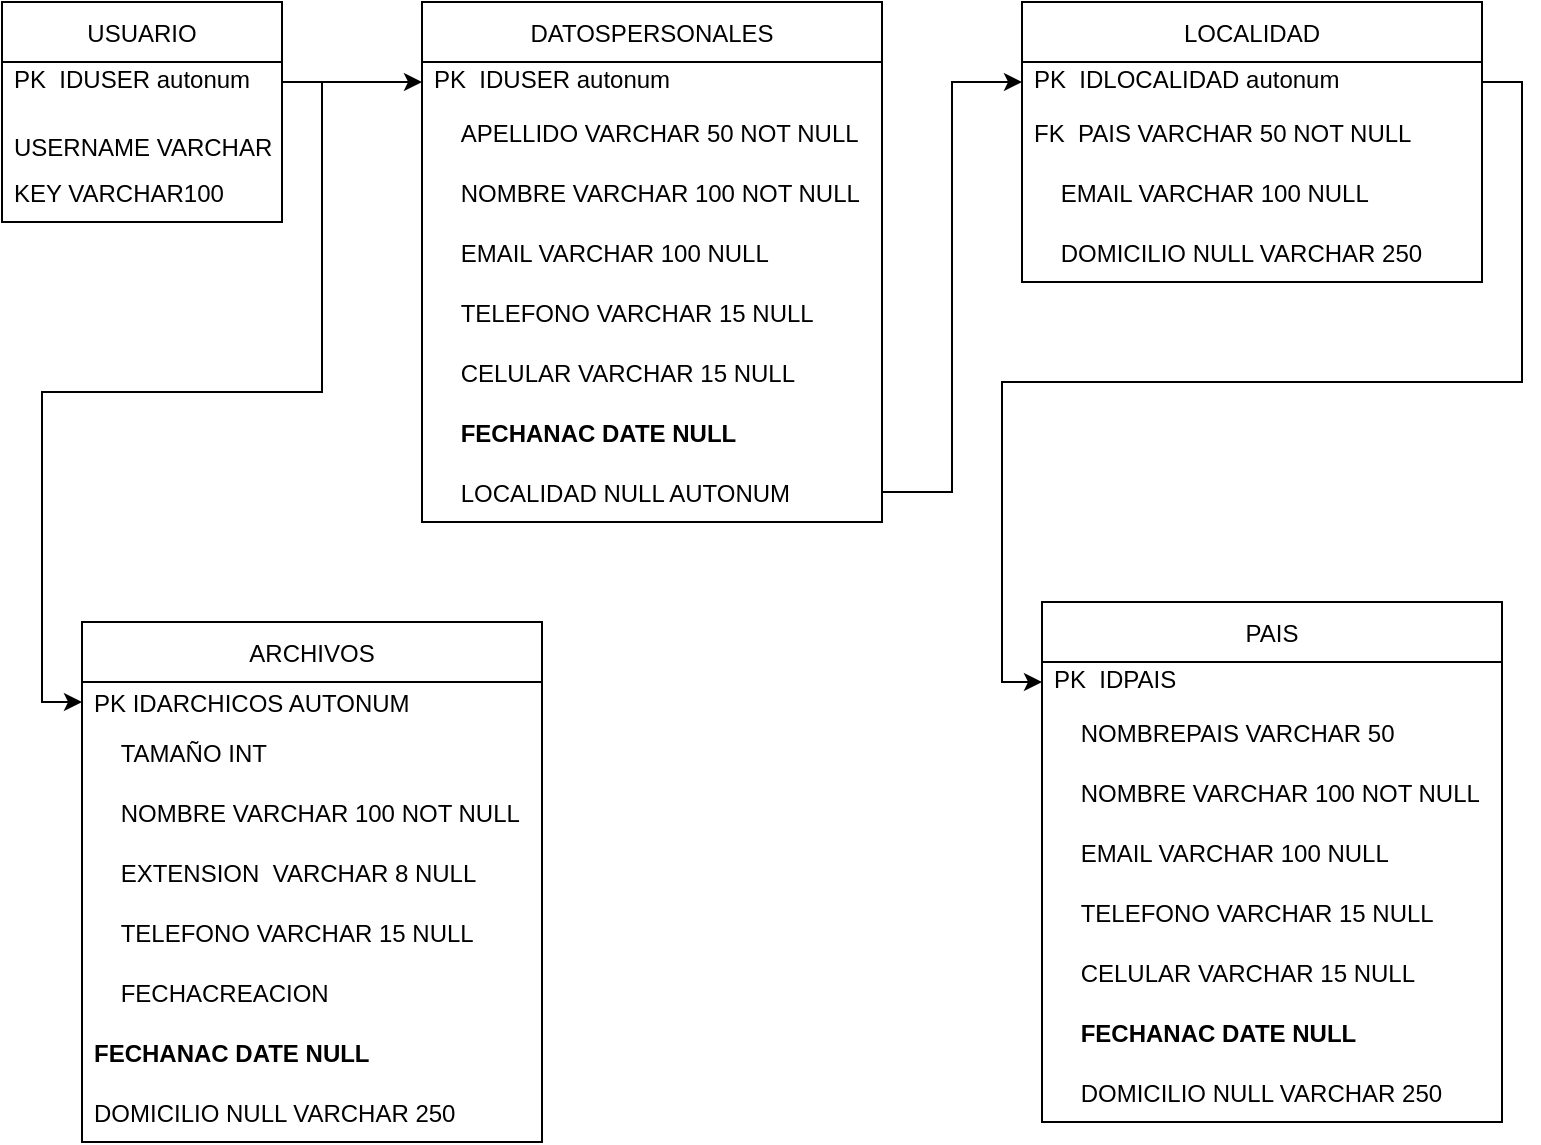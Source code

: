 <mxfile version="17.4.6" type="github">
  <diagram name="Page-1" id="c4acf3e9-155e-7222-9cf6-157b1a14988f">
    <mxGraphModel dx="1278" dy="547" grid="1" gridSize="10" guides="1" tooltips="1" connect="1" arrows="1" fold="1" page="1" pageScale="1" pageWidth="850" pageHeight="1100" background="none" math="0" shadow="0">
      <root>
        <mxCell id="0" />
        <mxCell id="1" parent="0" />
        <mxCell id="2IleTWmGrQDSyHTpT3a_-10" value="USUARIO" style="swimlane;fontStyle=0;childLayout=stackLayout;horizontal=1;startSize=30;horizontalStack=0;resizeParent=1;resizeParentMax=0;resizeLast=0;collapsible=1;marginBottom=0;" vertex="1" parent="1">
          <mxGeometry x="50" y="40" width="140" height="110" as="geometry" />
        </mxCell>
        <mxCell id="2IleTWmGrQDSyHTpT3a_-11" value="PK  IDUSER autonum&#xa;" style="text;strokeColor=none;fillColor=none;align=left;verticalAlign=middle;spacingLeft=4;spacingRight=4;overflow=hidden;points=[[0,0.5],[1,0.5]];portConstraint=eastwest;rotatable=0;" vertex="1" parent="2IleTWmGrQDSyHTpT3a_-10">
          <mxGeometry y="30" width="140" height="20" as="geometry" />
        </mxCell>
        <mxCell id="2IleTWmGrQDSyHTpT3a_-12" value="&#xa;USERNAME VARCHAR25" style="text;strokeColor=none;fillColor=none;align=left;verticalAlign=middle;spacingLeft=4;spacingRight=4;overflow=hidden;points=[[0,0.5],[1,0.5]];portConstraint=eastwest;rotatable=0;" vertex="1" parent="2IleTWmGrQDSyHTpT3a_-10">
          <mxGeometry y="50" width="140" height="30" as="geometry" />
        </mxCell>
        <mxCell id="2IleTWmGrQDSyHTpT3a_-13" value="KEY VARCHAR100" style="text;strokeColor=none;fillColor=none;align=left;verticalAlign=middle;spacingLeft=4;spacingRight=4;overflow=hidden;points=[[0,0.5],[1,0.5]];portConstraint=eastwest;rotatable=0;" vertex="1" parent="2IleTWmGrQDSyHTpT3a_-10">
          <mxGeometry y="80" width="140" height="30" as="geometry" />
        </mxCell>
        <mxCell id="2IleTWmGrQDSyHTpT3a_-14" value="DATOSPERSONALES" style="swimlane;fontStyle=0;childLayout=stackLayout;horizontal=1;startSize=30;horizontalStack=0;resizeParent=1;resizeParentMax=0;resizeLast=0;collapsible=1;marginBottom=0;" vertex="1" parent="1">
          <mxGeometry x="260" y="40" width="230" height="260" as="geometry" />
        </mxCell>
        <mxCell id="2IleTWmGrQDSyHTpT3a_-15" value="PK  IDUSER autonum&#xa;" style="text;strokeColor=none;fillColor=none;align=left;verticalAlign=middle;spacingLeft=4;spacingRight=4;overflow=hidden;points=[[0,0.5],[1,0.5]];portConstraint=eastwest;rotatable=0;" vertex="1" parent="2IleTWmGrQDSyHTpT3a_-14">
          <mxGeometry y="30" width="230" height="20" as="geometry" />
        </mxCell>
        <mxCell id="2IleTWmGrQDSyHTpT3a_-16" value="    APELLIDO VARCHAR 50 NOT NULL" style="text;strokeColor=none;fillColor=none;align=left;verticalAlign=middle;spacingLeft=4;spacingRight=4;overflow=hidden;points=[[0,0.5],[1,0.5]];portConstraint=eastwest;rotatable=0;" vertex="1" parent="2IleTWmGrQDSyHTpT3a_-14">
          <mxGeometry y="50" width="230" height="30" as="geometry" />
        </mxCell>
        <mxCell id="2IleTWmGrQDSyHTpT3a_-18" value="    NOMBRE VARCHAR 100 NOT NULL" style="text;strokeColor=none;fillColor=none;align=left;verticalAlign=middle;spacingLeft=4;spacingRight=4;overflow=hidden;points=[[0,0.5],[1,0.5]];portConstraint=eastwest;rotatable=0;" vertex="1" parent="2IleTWmGrQDSyHTpT3a_-14">
          <mxGeometry y="80" width="230" height="30" as="geometry" />
        </mxCell>
        <mxCell id="2IleTWmGrQDSyHTpT3a_-17" value="    EMAIL VARCHAR 100 NULL" style="text;strokeColor=none;fillColor=none;align=left;verticalAlign=middle;spacingLeft=4;spacingRight=4;overflow=hidden;points=[[0,0.5],[1,0.5]];portConstraint=eastwest;rotatable=0;" vertex="1" parent="2IleTWmGrQDSyHTpT3a_-14">
          <mxGeometry y="110" width="230" height="30" as="geometry" />
        </mxCell>
        <mxCell id="2IleTWmGrQDSyHTpT3a_-19" value="    TELEFONO VARCHAR 15 NULL" style="text;strokeColor=none;fillColor=none;align=left;verticalAlign=middle;spacingLeft=4;spacingRight=4;overflow=hidden;points=[[0,0.5],[1,0.5]];portConstraint=eastwest;rotatable=0;" vertex="1" parent="2IleTWmGrQDSyHTpT3a_-14">
          <mxGeometry y="140" width="230" height="30" as="geometry" />
        </mxCell>
        <mxCell id="2IleTWmGrQDSyHTpT3a_-20" value="    CELULAR VARCHAR 15 NULL" style="text;strokeColor=none;fillColor=none;align=left;verticalAlign=middle;spacingLeft=4;spacingRight=4;overflow=hidden;points=[[0,0.5],[1,0.5]];portConstraint=eastwest;rotatable=0;" vertex="1" parent="2IleTWmGrQDSyHTpT3a_-14">
          <mxGeometry y="170" width="230" height="30" as="geometry" />
        </mxCell>
        <mxCell id="2IleTWmGrQDSyHTpT3a_-21" value="    FECHANAC DATE NULL" style="text;strokeColor=none;fillColor=none;align=left;verticalAlign=middle;spacingLeft=4;spacingRight=4;overflow=hidden;points=[[0,0.5],[1,0.5]];portConstraint=eastwest;rotatable=0;fontStyle=1" vertex="1" parent="2IleTWmGrQDSyHTpT3a_-14">
          <mxGeometry y="200" width="230" height="30" as="geometry" />
        </mxCell>
        <mxCell id="2IleTWmGrQDSyHTpT3a_-23" value="    LOCALIDAD NULL AUTONUM" style="text;strokeColor=none;fillColor=none;align=left;verticalAlign=middle;spacingLeft=4;spacingRight=4;overflow=hidden;points=[[0,0.5],[1,0.5]];portConstraint=eastwest;rotatable=0;" vertex="1" parent="2IleTWmGrQDSyHTpT3a_-14">
          <mxGeometry y="230" width="230" height="30" as="geometry" />
        </mxCell>
        <mxCell id="2IleTWmGrQDSyHTpT3a_-22" style="edgeStyle=orthogonalEdgeStyle;rounded=0;orthogonalLoop=1;jettySize=auto;html=1;" edge="1" parent="1" source="2IleTWmGrQDSyHTpT3a_-11" target="2IleTWmGrQDSyHTpT3a_-15">
          <mxGeometry relative="1" as="geometry" />
        </mxCell>
        <mxCell id="2IleTWmGrQDSyHTpT3a_-25" value="LOCALIDAD" style="swimlane;fontStyle=0;childLayout=stackLayout;horizontal=1;startSize=30;horizontalStack=0;resizeParent=1;resizeParentMax=0;resizeLast=0;collapsible=1;marginBottom=0;" vertex="1" parent="1">
          <mxGeometry x="560" y="40" width="230" height="140" as="geometry" />
        </mxCell>
        <mxCell id="2IleTWmGrQDSyHTpT3a_-26" value="PK  IDLOCALIDAD autonum&#xa;" style="text;strokeColor=none;fillColor=none;align=left;verticalAlign=middle;spacingLeft=4;spacingRight=4;overflow=hidden;points=[[0,0.5],[1,0.5]];portConstraint=eastwest;rotatable=0;" vertex="1" parent="2IleTWmGrQDSyHTpT3a_-25">
          <mxGeometry y="30" width="230" height="20" as="geometry" />
        </mxCell>
        <mxCell id="2IleTWmGrQDSyHTpT3a_-27" value="FK  PAIS VARCHAR 50 NOT NULL" style="text;strokeColor=none;fillColor=none;align=left;verticalAlign=middle;spacingLeft=4;spacingRight=4;overflow=hidden;points=[[0,0.5],[1,0.5]];portConstraint=eastwest;rotatable=0;" vertex="1" parent="2IleTWmGrQDSyHTpT3a_-25">
          <mxGeometry y="50" width="230" height="30" as="geometry" />
        </mxCell>
        <mxCell id="2IleTWmGrQDSyHTpT3a_-29" value="    EMAIL VARCHAR 100 NULL" style="text;strokeColor=none;fillColor=none;align=left;verticalAlign=middle;spacingLeft=4;spacingRight=4;overflow=hidden;points=[[0,0.5],[1,0.5]];portConstraint=eastwest;rotatable=0;" vertex="1" parent="2IleTWmGrQDSyHTpT3a_-25">
          <mxGeometry y="80" width="230" height="30" as="geometry" />
        </mxCell>
        <mxCell id="2IleTWmGrQDSyHTpT3a_-34" value="    DOMICILIO NULL VARCHAR 250" style="text;strokeColor=none;fillColor=none;align=left;verticalAlign=middle;spacingLeft=4;spacingRight=4;overflow=hidden;points=[[0,0.5],[1,0.5]];portConstraint=eastwest;rotatable=0;" vertex="1" parent="2IleTWmGrQDSyHTpT3a_-25">
          <mxGeometry y="110" width="230" height="30" as="geometry" />
        </mxCell>
        <mxCell id="2IleTWmGrQDSyHTpT3a_-35" value="PAIS" style="swimlane;fontStyle=0;childLayout=stackLayout;horizontal=1;startSize=30;horizontalStack=0;resizeParent=1;resizeParentMax=0;resizeLast=0;collapsible=1;marginBottom=0;" vertex="1" parent="1">
          <mxGeometry x="570" y="340" width="230" height="260" as="geometry" />
        </mxCell>
        <mxCell id="2IleTWmGrQDSyHTpT3a_-36" value="PK  IDPAIS &#xa;" style="text;strokeColor=none;fillColor=none;align=left;verticalAlign=middle;spacingLeft=4;spacingRight=4;overflow=hidden;points=[[0,0.5],[1,0.5]];portConstraint=eastwest;rotatable=0;" vertex="1" parent="2IleTWmGrQDSyHTpT3a_-35">
          <mxGeometry y="30" width="230" height="20" as="geometry" />
        </mxCell>
        <mxCell id="2IleTWmGrQDSyHTpT3a_-37" value="    NOMBREPAIS VARCHAR 50" style="text;strokeColor=none;fillColor=none;align=left;verticalAlign=middle;spacingLeft=4;spacingRight=4;overflow=hidden;points=[[0,0.5],[1,0.5]];portConstraint=eastwest;rotatable=0;" vertex="1" parent="2IleTWmGrQDSyHTpT3a_-35">
          <mxGeometry y="50" width="230" height="30" as="geometry" />
        </mxCell>
        <mxCell id="2IleTWmGrQDSyHTpT3a_-38" value="    NOMBRE VARCHAR 100 NOT NULL" style="text;strokeColor=none;fillColor=none;align=left;verticalAlign=middle;spacingLeft=4;spacingRight=4;overflow=hidden;points=[[0,0.5],[1,0.5]];portConstraint=eastwest;rotatable=0;" vertex="1" parent="2IleTWmGrQDSyHTpT3a_-35">
          <mxGeometry y="80" width="230" height="30" as="geometry" />
        </mxCell>
        <mxCell id="2IleTWmGrQDSyHTpT3a_-39" value="    EMAIL VARCHAR 100 NULL" style="text;strokeColor=none;fillColor=none;align=left;verticalAlign=middle;spacingLeft=4;spacingRight=4;overflow=hidden;points=[[0,0.5],[1,0.5]];portConstraint=eastwest;rotatable=0;" vertex="1" parent="2IleTWmGrQDSyHTpT3a_-35">
          <mxGeometry y="110" width="230" height="30" as="geometry" />
        </mxCell>
        <mxCell id="2IleTWmGrQDSyHTpT3a_-40" value="    TELEFONO VARCHAR 15 NULL" style="text;strokeColor=none;fillColor=none;align=left;verticalAlign=middle;spacingLeft=4;spacingRight=4;overflow=hidden;points=[[0,0.5],[1,0.5]];portConstraint=eastwest;rotatable=0;" vertex="1" parent="2IleTWmGrQDSyHTpT3a_-35">
          <mxGeometry y="140" width="230" height="30" as="geometry" />
        </mxCell>
        <mxCell id="2IleTWmGrQDSyHTpT3a_-41" value="    CELULAR VARCHAR 15 NULL" style="text;strokeColor=none;fillColor=none;align=left;verticalAlign=middle;spacingLeft=4;spacingRight=4;overflow=hidden;points=[[0,0.5],[1,0.5]];portConstraint=eastwest;rotatable=0;" vertex="1" parent="2IleTWmGrQDSyHTpT3a_-35">
          <mxGeometry y="170" width="230" height="30" as="geometry" />
        </mxCell>
        <mxCell id="2IleTWmGrQDSyHTpT3a_-42" value="    FECHANAC DATE NULL" style="text;strokeColor=none;fillColor=none;align=left;verticalAlign=middle;spacingLeft=4;spacingRight=4;overflow=hidden;points=[[0,0.5],[1,0.5]];portConstraint=eastwest;rotatable=0;fontStyle=1" vertex="1" parent="2IleTWmGrQDSyHTpT3a_-35">
          <mxGeometry y="200" width="230" height="30" as="geometry" />
        </mxCell>
        <mxCell id="2IleTWmGrQDSyHTpT3a_-43" value="    DOMICILIO NULL VARCHAR 250" style="text;strokeColor=none;fillColor=none;align=left;verticalAlign=middle;spacingLeft=4;spacingRight=4;overflow=hidden;points=[[0,0.5],[1,0.5]];portConstraint=eastwest;rotatable=0;" vertex="1" parent="2IleTWmGrQDSyHTpT3a_-35">
          <mxGeometry y="230" width="230" height="30" as="geometry" />
        </mxCell>
        <mxCell id="2IleTWmGrQDSyHTpT3a_-45" style="edgeStyle=orthogonalEdgeStyle;rounded=0;orthogonalLoop=1;jettySize=auto;html=1;entryX=0;entryY=0.5;entryDx=0;entryDy=0;" edge="1" parent="1" source="2IleTWmGrQDSyHTpT3a_-23" target="2IleTWmGrQDSyHTpT3a_-26">
          <mxGeometry relative="1" as="geometry" />
        </mxCell>
        <mxCell id="2IleTWmGrQDSyHTpT3a_-46" style="edgeStyle=orthogonalEdgeStyle;rounded=0;orthogonalLoop=1;jettySize=auto;html=1;" edge="1" parent="1" source="2IleTWmGrQDSyHTpT3a_-26" target="2IleTWmGrQDSyHTpT3a_-36">
          <mxGeometry relative="1" as="geometry" />
        </mxCell>
        <mxCell id="2IleTWmGrQDSyHTpT3a_-47" value="ARCHIVOS" style="swimlane;fontStyle=0;childLayout=stackLayout;horizontal=1;startSize=30;horizontalStack=0;resizeParent=1;resizeParentMax=0;resizeLast=0;collapsible=1;marginBottom=0;" vertex="1" parent="1">
          <mxGeometry x="90" y="350" width="230" height="260" as="geometry" />
        </mxCell>
        <mxCell id="2IleTWmGrQDSyHTpT3a_-48" value="PK IDARCHICOS AUTONUM" style="text;strokeColor=none;fillColor=none;align=left;verticalAlign=middle;spacingLeft=4;spacingRight=4;overflow=hidden;points=[[0,0.5],[1,0.5]];portConstraint=eastwest;rotatable=0;" vertex="1" parent="2IleTWmGrQDSyHTpT3a_-47">
          <mxGeometry y="30" width="230" height="20" as="geometry" />
        </mxCell>
        <mxCell id="2IleTWmGrQDSyHTpT3a_-49" value="    TAMAÑO INT" style="text;strokeColor=none;fillColor=none;align=left;verticalAlign=middle;spacingLeft=4;spacingRight=4;overflow=hidden;points=[[0,0.5],[1,0.5]];portConstraint=eastwest;rotatable=0;" vertex="1" parent="2IleTWmGrQDSyHTpT3a_-47">
          <mxGeometry y="50" width="230" height="30" as="geometry" />
        </mxCell>
        <mxCell id="2IleTWmGrQDSyHTpT3a_-50" value="    NOMBRE VARCHAR 100 NOT NULL" style="text;strokeColor=none;fillColor=none;align=left;verticalAlign=middle;spacingLeft=4;spacingRight=4;overflow=hidden;points=[[0,0.5],[1,0.5]];portConstraint=eastwest;rotatable=0;" vertex="1" parent="2IleTWmGrQDSyHTpT3a_-47">
          <mxGeometry y="80" width="230" height="30" as="geometry" />
        </mxCell>
        <mxCell id="2IleTWmGrQDSyHTpT3a_-51" value="    EXTENSION  VARCHAR 8 NULL" style="text;strokeColor=none;fillColor=none;align=left;verticalAlign=middle;spacingLeft=4;spacingRight=4;overflow=hidden;points=[[0,0.5],[1,0.5]];portConstraint=eastwest;rotatable=0;" vertex="1" parent="2IleTWmGrQDSyHTpT3a_-47">
          <mxGeometry y="110" width="230" height="30" as="geometry" />
        </mxCell>
        <mxCell id="2IleTWmGrQDSyHTpT3a_-52" value="    TELEFONO VARCHAR 15 NULL" style="text;strokeColor=none;fillColor=none;align=left;verticalAlign=middle;spacingLeft=4;spacingRight=4;overflow=hidden;points=[[0,0.5],[1,0.5]];portConstraint=eastwest;rotatable=0;" vertex="1" parent="2IleTWmGrQDSyHTpT3a_-47">
          <mxGeometry y="140" width="230" height="30" as="geometry" />
        </mxCell>
        <mxCell id="2IleTWmGrQDSyHTpT3a_-53" value="    FECHACREACION" style="text;strokeColor=none;fillColor=none;align=left;verticalAlign=middle;spacingLeft=4;spacingRight=4;overflow=hidden;points=[[0,0.5],[1,0.5]];portConstraint=eastwest;rotatable=0;" vertex="1" parent="2IleTWmGrQDSyHTpT3a_-47">
          <mxGeometry y="170" width="230" height="30" as="geometry" />
        </mxCell>
        <mxCell id="2IleTWmGrQDSyHTpT3a_-54" value="FECHANAC DATE NULL" style="text;strokeColor=none;fillColor=none;align=left;verticalAlign=middle;spacingLeft=4;spacingRight=4;overflow=hidden;points=[[0,0.5],[1,0.5]];portConstraint=eastwest;rotatable=0;fontStyle=1" vertex="1" parent="2IleTWmGrQDSyHTpT3a_-47">
          <mxGeometry y="200" width="230" height="30" as="geometry" />
        </mxCell>
        <mxCell id="2IleTWmGrQDSyHTpT3a_-55" value="DOMICILIO NULL VARCHAR 250" style="text;strokeColor=none;fillColor=none;align=left;verticalAlign=middle;spacingLeft=4;spacingRight=4;overflow=hidden;points=[[0,0.5],[1,0.5]];portConstraint=eastwest;rotatable=0;" vertex="1" parent="2IleTWmGrQDSyHTpT3a_-47">
          <mxGeometry y="230" width="230" height="30" as="geometry" />
        </mxCell>
        <mxCell id="2IleTWmGrQDSyHTpT3a_-56" style="edgeStyle=orthogonalEdgeStyle;rounded=0;orthogonalLoop=1;jettySize=auto;html=1;entryX=0;entryY=0.5;entryDx=0;entryDy=0;" edge="1" parent="1" source="2IleTWmGrQDSyHTpT3a_-11" target="2IleTWmGrQDSyHTpT3a_-48">
          <mxGeometry relative="1" as="geometry" />
        </mxCell>
      </root>
    </mxGraphModel>
  </diagram>
</mxfile>
